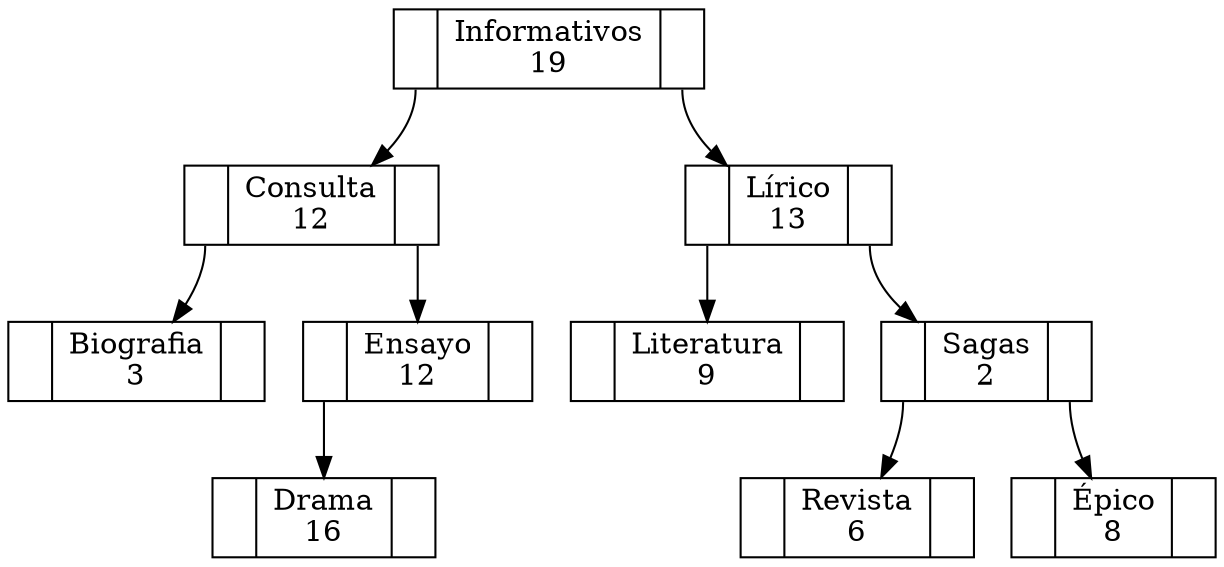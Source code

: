 digraph sls{
node [shape=record];
Informativos[label="<C0>|Informativos\n19|<C1> " ]; 
Lírico[label="<C0>|Lírico\n13|<C1> " ]; 
Sagas[label="<C0>|Sagas\n2|<C1> " ]; 
Épico[label="<C0>|Épico\n8|<C1> " ]; 
Revista[label="<C0>|Revista\n6|<C1> " ]; 
Literatura[label="<C0>|Literatura\n9|<C1> " ]; 
Consulta[label="<C0>|Consulta\n12|<C1> " ]; 
Ensayo[label="<C0>|Ensayo\n12|<C1> " ]; 
Drama[label="<C0>|Drama\n16|<C1> " ]; 
Biografia[label="<C0>|Biografia\n3|<C1> " ]; 

Informativos:C1->Lírico; 
Informativos:C0->Consulta; 
Consulta:C1->Ensayo; 
Consulta:C0->Biografia; 
Ensayo:C0->Drama; 
Lírico:C1->Sagas; 
Lírico:C0->Literatura; 
Sagas:C1->Épico; 
Sagas:C0->Revista; 

}
